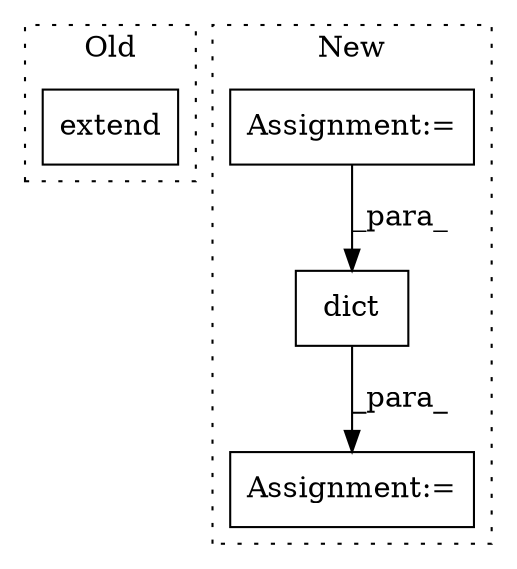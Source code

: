 digraph G {
subgraph cluster0 {
1 [label="extend" a="32" s="18890,18943" l="7,1" shape="box"];
label = "Old";
style="dotted";
}
subgraph cluster1 {
2 [label="dict" a="32" s="20078,20110" l="5,1" shape="box"];
3 [label="Assignment:=" a="7" s="20077" l="1" shape="box"];
4 [label="Assignment:=" a="7" s="18723" l="46" shape="box"];
label = "New";
style="dotted";
}
2 -> 3 [label="_para_"];
4 -> 2 [label="_para_"];
}